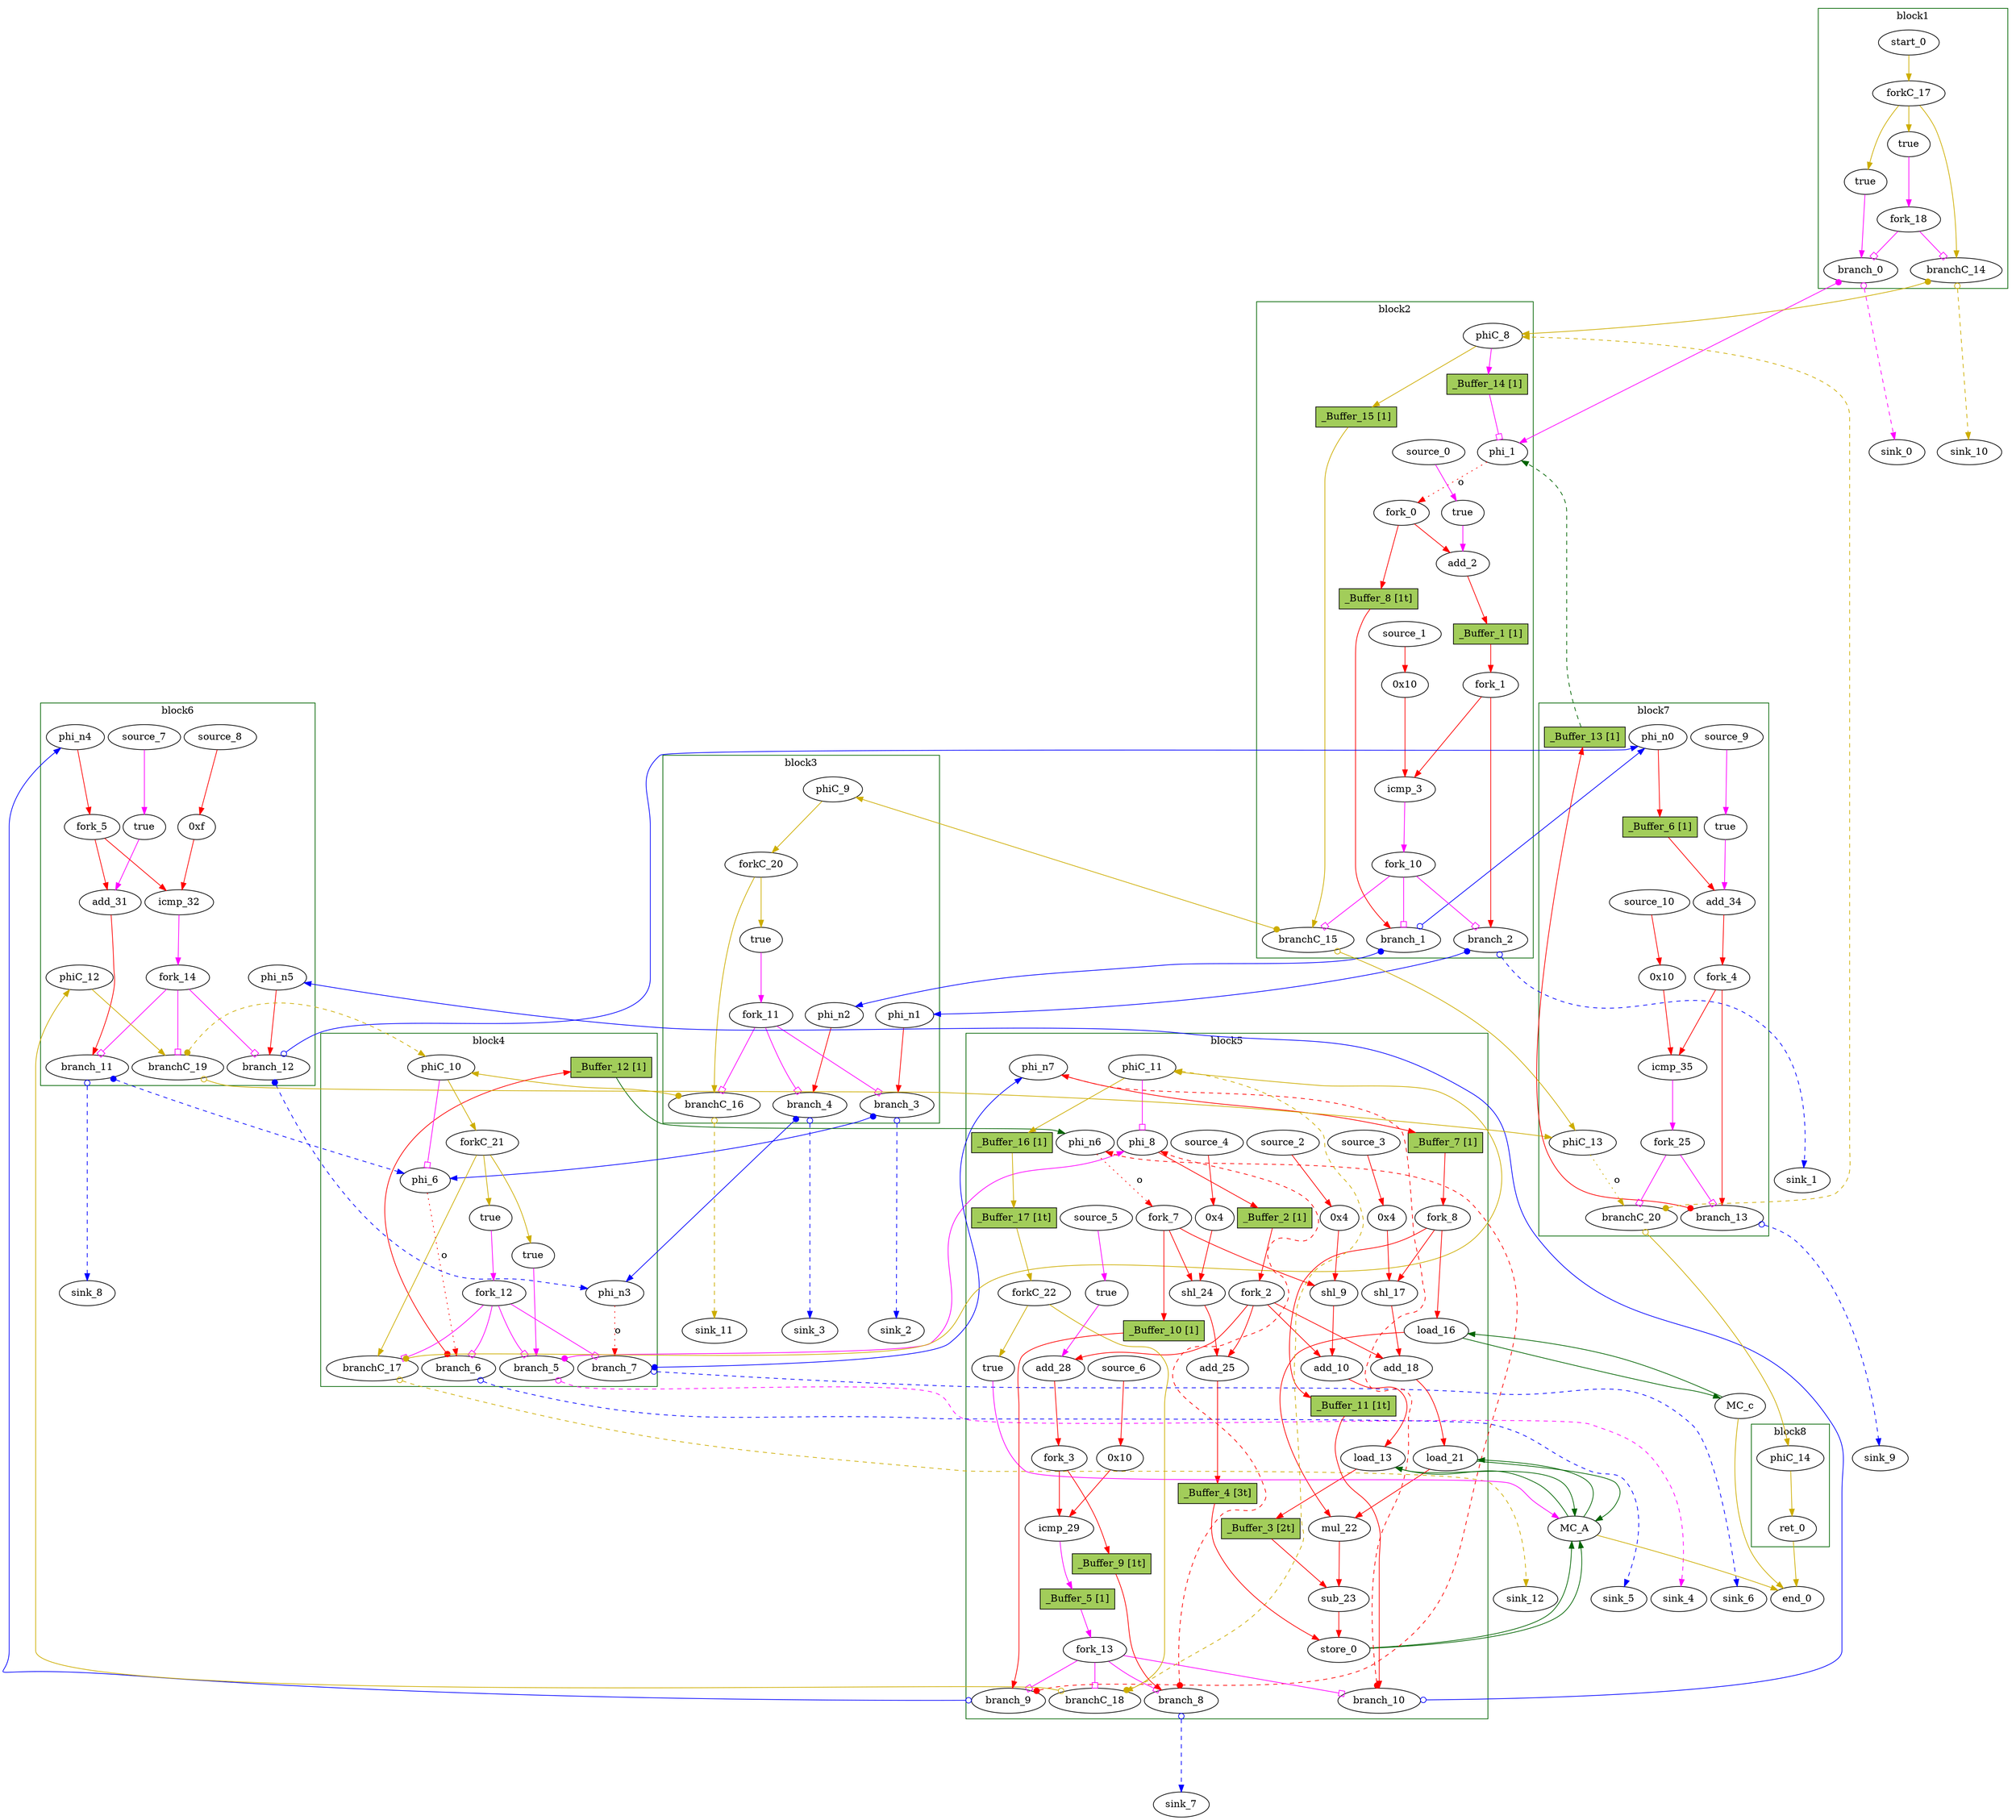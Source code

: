 // Number of blocks: 141
// Number of channels: 206
Digraph G {

  // Blocks
subgraph cluster_1 {
color = "darkgreen"
label = "block1"
  brCst_block1 [type=Constant, in="in1:1", out="out1:1", bbID = 1, value="0x1", label=true,  shape=oval];
  cst_0 [type=Constant, in="in1:1", out="out1:1", bbID = 1, value="0x1", label=true,  shape=oval];
  branch_0 [type=Branch, in="in1:1 in2?:1", out="out1+:1 out2-:1", bbID = 1,  shape=oval];
  start_0 [type=Entry, in="in1:0", out="out1:0", bbID = 1,  shape=oval];
  forkC_17 [type=Fork, in="in1:0", out="out1:0 out2:0 out3:0", bbID = 1,  shape=oval];
  branchC_14 [type=Branch, in="in1:0 in2?:1", out="out1+:0 out2-:0", bbID = 1,  shape=oval];
  fork_18 [type=Fork, in="in1:1", out="out1:1 out2:1", bbID = 1,  shape=oval];
}
subgraph cluster_2 {
color = "darkgreen"
label = "block2"
  phi_1 [type=Mux, in="in1?:1 in2:5 in3:5", out="out1:5", delay=1.397, bbID = 2,  shape=oval];
  cst_1 [type=Constant, in="in1:1", out="out1:1", bbID = 2, value="0x1", label=true,  shape=oval];
  add_2 [type=Operator, in="in1:6 in2:6", out="out1:6", op = "add_op", delay=2.287, bbID = 2,  shape=oval];
  cst_2 [type=Constant, in="in1:5", out="out1:5", bbID = 2, value="0x10", label="0x10",  shape=oval];
  icmp_3 [type=Operator, in="in1:6 in2:6", out="out1:1", op = "icmp_ult_op", delay=1.907, bbID = 2,  shape=oval];
  fork_0 [type=Fork, in="in1:5", out="out1:5 out2:5", bbID = 2,  shape=oval];
  fork_1 [type=Fork, in="in1:6", out="out1:6 out2:6", bbID = 2,  shape=oval];
  branch_1 [type=Branch, in="in1:5 in2?:1", out="out1+:5 out2-:5", bbID = 2,  shape=oval];
  branch_2 [type=Branch, in="in1:6 in2?:1", out="out1+:6 out2-:6", bbID = 2,  shape=oval];
  fork_10 [type=Fork, in="in1:1", out="out1:1 out2:1 out3:1", bbID = 2,  shape=oval];
  phiC_8 [type=CntrlMerge, in="in1:0 in2:0", out="out1:0 out2?:1", bbID = 2,  shape=oval];
  branchC_15 [type=Branch, in="in1:0 in2?:1", out="out1+:0 out2-:0", bbID = 2,  shape=oval];
  source_0 [type=Source, out="out1:1", bbID = 2,  shape=oval];
  source_1 [type=Source, out="out1:5", bbID = 2,  shape=oval];
  _Buffer_1 [type=Buffer, in="in1:6", out="out1:6", bbID = 2, slots=1, transparent=false, label="_Buffer_1 [1]",  shape=box, style=filled, fillcolor=darkolivegreen3, height = 0.4];
  _Buffer_8 [type=Buffer, in="in1:5", out="out1:5", bbID = 2, slots=1, transparent=true, label="_Buffer_8 [1t]",  shape=box, style=filled, fillcolor=darkolivegreen3, height = 0.4];
  _Buffer_14 [type=Buffer, in="in1:1", out="out1:1", bbID = 2, slots=1, transparent=false, label="_Buffer_14 [1]",  shape=box, style=filled, fillcolor=darkolivegreen3, height = 0.4];
  _Buffer_15 [type=Buffer, in="in1:0", out="out1:0", bbID = 2, slots=1, transparent=false, label="_Buffer_15 [1]",  shape=box, style=filled, fillcolor=darkolivegreen3, height = 0.4];
}
subgraph cluster_3 {
color = "darkgreen"
label = "block3"
  brCst_block3 [type=Constant, in="in1:1", out="out1:1", bbID = 3, value="0x1", label=true,  shape=oval];
  phi_n1 [type=Merge, in="in1:6", out="out1:6", bbID = 3,  shape=oval];
  phi_n2 [type=Merge, in="in1:5", out="out1:5", bbID = 3,  shape=oval];
  branch_3 [type=Branch, in="in1:6 in2?:1", out="out1+:6 out2-:6", bbID = 3,  shape=oval];
  branch_4 [type=Branch, in="in1:5 in2?:1", out="out1+:5 out2-:5", bbID = 3,  shape=oval];
  fork_11 [type=Fork, in="in1:1", out="out1:1 out2:1 out3:1", bbID = 3,  shape=oval];
  phiC_9 [type=Merge, in="in1:0", out="out1:0", bbID = 3,  shape=oval];
  forkC_20 [type=Fork, in="in1:0", out="out1:0 out2:0", bbID = 3,  shape=oval];
  branchC_16 [type=Branch, in="in1:0 in2?:1", out="out1+:0 out2-:0", bbID = 3,  shape=oval];
}
subgraph cluster_4 {
color = "darkgreen"
label = "block4"
  phi_6 [type=Mux, in="in1?:1 in2:5 in3:5", out="out1:5", delay=1.397, bbID = 4,  shape=oval];
  brCst_block4 [type=Constant, in="in1:1", out="out1:1", bbID = 4, value="0x1", label=true,  shape=oval];
  cst_3 [type=Constant, in="in1:1", out="out1:1", bbID = 4, value="0x1", label=true,  shape=oval];
  phi_n3 [type=Merge, in="in1:5 in2:5", out="out1:5", delay=1.397, bbID = 4,  shape=oval];
  branch_5 [type=Branch, in="in1:1 in2?:1", out="out1+:1 out2-:1", bbID = 4,  shape=oval];
  branch_6 [type=Branch, in="in1:5 in2?:1", out="out1+:5 out2-:5", bbID = 4,  shape=oval];
  branch_7 [type=Branch, in="in1:5 in2?:1", out="out1+:5 out2-:5", bbID = 4,  shape=oval];
  fork_12 [type=Fork, in="in1:1", out="out1:1 out2:1 out3:1 out4:1", bbID = 4,  shape=oval];
  phiC_10 [type=CntrlMerge, in="in1:0 in2:0", out="out1:0 out2?:1", bbID = 4,  shape=oval];
  forkC_21 [type=Fork, in="in1:0", out="out1:0 out2:0 out3:0", bbID = 4,  shape=oval];
  branchC_17 [type=Branch, in="in1:0 in2?:1", out="out1+:0 out2-:0", bbID = 4,  shape=oval];
  _Buffer_12 [type=Buffer, in="in1:5", out="out1:5", bbID = 4, slots=1, transparent=false, label="_Buffer_12 [1]",  shape=box, style=filled, fillcolor=darkolivegreen3, height = 0.4];
}
subgraph cluster_5 {
color = "darkgreen"
label = "block5"
  phi_8 [type=Mux, in="in1?:1 in2:5 in3:5", out="out1:5", delay=1.397, bbID = 5,  shape=oval];
  cst_4 [type=Constant, in="in1:3", out="out1:3", bbID = 5, value="0x4", label="0x4", retimingDiff=0.5,  shape=oval];
  shl_9 [type=Operator, in="in1:9 in2:9", out="out1:9", op = "shl_op", bbID = 5, retimingDiff=0.5,  shape=oval];
  add_10 [type=Operator, in="in1:10 in2:10", out="out1:10", op = "add_op", delay=2.287, bbID = 5, retimingDiff=0.5,  shape=oval];
  load_13 [type=Operator, in="in1:32 in2:10", out="out1:32 out2:10", op = "mc_load_op", delay=1.412, latency=2, bbID = 5, portID = 0, offset = 0, retimingDiff=1,  shape=oval];
  load_16 [type=Operator, in="in1:32 in2:5", out="out1:32 out2:5", op = "mc_load_op", delay=1.412, latency=2, bbID = 5, portID = 0, offset = 0, retimingDiff=1,  shape=oval];
  cst_5 [type=Constant, in="in1:3", out="out1:3", bbID = 5, value="0x4", label="0x4", retimingDiff=0.5,  shape=oval];
  shl_17 [type=Operator, in="in1:9 in2:9", out="out1:9", op = "shl_op", bbID = 5, retimingDiff=0.5,  shape=oval];
  add_18 [type=Operator, in="in1:10 in2:10", out="out1:10", op = "add_op", delay=2.287, bbID = 5, retimingDiff=0.5,  shape=oval];
  load_21 [type=Operator, in="in1:32 in2:10", out="out1:32 out2:10", op = "mc_load_op", delay=1.412, latency=2, bbID = 5, portID = 1, offset = 0, retimingDiff=1,  shape=oval];
  mul_22 [type=Operator, in="in1:32 in2:32", out="out1:32", op = "mul_op", latency=4, bbID = 5, retimingDiff=2,  shape=oval];
  sub_23 [type=Operator, in="in1:32 in2:32", out="out1:32", op = "sub_op", delay=2.287, bbID = 5, retimingDiff=3.5,  shape=oval];
  cst_6 [type=Constant, in="in1:3", out="out1:3", bbID = 5, value="0x4", label="0x4", retimingDiff=0.5,  shape=oval];
  shl_24 [type=Operator, in="in1:9 in2:9", out="out1:9", op = "shl_op", bbID = 5, retimingDiff=0.5,  shape=oval];
  add_25 [type=Operator, in="in1:10 in2:10", out="out1:10", op = "add_op", delay=2.287, bbID = 5, retimingDiff=0.5,  shape=oval];
  store_0 [type=Operator, in="in1:32 in2:10", out="out1:32 out2:10", op = "mc_store_op", delay=0.672, bbID = 5, portID = 0, offset = 0, retimingDiff=3.5,  shape=oval];
  cst_7 [type=Constant, in="in1:1", out="out1:1", bbID = 5, value="0x1", label=true, retimingDiff=0.5,  shape=oval];
  add_28 [type=Operator, in="in1:5 in2:5", out="out1:5", op = "add_op", delay=2.287, bbID = 5, retimingDiff=0.5,  shape=oval];
  cst_8 [type=Constant, in="in1:5", out="out1:5", bbID = 5, value="0x10", label="0x10", retimingDiff=0.5,  shape=oval];
  icmp_29 [type=Operator, in="in1:5 in2:5", out="out1:1", op = "icmp_ult_op", delay=1.907, bbID = 5, retimingDiff=0.5,  shape=oval];
  phi_n6 [type=Merge, in="in1:5 in2:5", out="out1:5", delay=1.397, bbID = 5,  shape=oval];
  phi_n7 [type=Merge, in="in1:5 in2:5", out="out1:5", delay=1.397, bbID = 5,  shape=oval];
  fork_2 [type=Fork, in="in1:5", out="out1:5 out2:5 out3:5 out4:5", bbID = 5, retimingDiff=0.5,  shape=oval];
  fork_3 [type=Fork, in="in1:5", out="out1:5 out2:5", bbID = 5, retimingDiff=0.5,  shape=oval];
  fork_7 [type=Fork, in="in1:5", out="out1:5 out2:5 out3:5", bbID = 5, retimingDiff=0.5,  shape=oval];
  fork_8 [type=Fork, in="in1:5", out="out1:5 out2:5 out3:5", bbID = 5, retimingDiff=0.5,  shape=oval];
  branch_8 [type=Branch, in="in1:5 in2?:1", out="out1+:5 out2-:5", bbID = 5, retimingDiff=1,  shape=oval];
  branch_9 [type=Branch, in="in1:5 in2?:1", out="out1+:5 out2-:5", bbID = 5, retimingDiff=1,  shape=oval];
  branch_10 [type=Branch, in="in1:5 in2?:1", out="out1+:5 out2-:5", bbID = 5, retimingDiff=1,  shape=oval];
  fork_13 [type=Fork, in="in1:1", out="out1:1 out2:1 out3:1 out4:1", bbID = 5, retimingDiff=1,  shape=oval];
  cst_13 [type=Constant, in="in1:1", out="out1:1", bbID = 5, value="0x1", label=true, retimingDiff=1,  shape=oval];
  phiC_11 [type=CntrlMerge, in="in1:0 in2:0", out="out1:0 out2?:1", bbID = 5,  shape=oval];
  forkC_22 [type=Fork, in="in1:0", out="out1:0 out2:0", bbID = 5, retimingDiff=1,  shape=oval];
  branchC_18 [type=Branch, in="in1:0 in2?:1", out="out1+:0 out2-:0", bbID = 5, retimingDiff=1,  shape=oval];
  source_2 [type=Source, out="out1:3", bbID = 5, retimingDiff=0.5,  shape=oval];
  source_3 [type=Source, out="out1:3", bbID = 5, retimingDiff=0.5,  shape=oval];
  source_4 [type=Source, out="out1:3", bbID = 5, retimingDiff=0.5,  shape=oval];
  source_5 [type=Source, out="out1:1", bbID = 5, retimingDiff=0.5,  shape=oval];
  source_6 [type=Source, out="out1:5", bbID = 5, retimingDiff=0.5,  shape=oval];
  _Buffer_2 [type=Buffer, in="in1:5", out="out1:5", bbID = 5, slots=1, transparent=false, label="_Buffer_2 [1]",  shape=box, style=filled, fillcolor=darkolivegreen3, height = 0.4];
  _Buffer_3 [type=Buffer, in="in1:32", out="out1:32", bbID = 5, slots=2, transparent=true, label="_Buffer_3 [2t]",  shape=box, style=filled, fillcolor=darkolivegreen3, height = 0.4];
  _Buffer_4 [type=Buffer, in="in1:10", out="out1:10", bbID = 5, slots=3, transparent=true, label="_Buffer_4 [3t]",  shape=box, style=filled, fillcolor=darkolivegreen3, height = 0.4];
  _Buffer_5 [type=Buffer, in="in1:1", out="out1:1", bbID = 5, slots=1, transparent=false, label="_Buffer_5 [1]",  shape=box, style=filled, fillcolor=darkolivegreen3, height = 0.4];
  _Buffer_7 [type=Buffer, in="in1:5", out="out1:5", bbID = 5, slots=1, transparent=false, label="_Buffer_7 [1]",  shape=box, style=filled, fillcolor=darkolivegreen3, height = 0.4];
  _Buffer_9 [type=Buffer, in="in1:5", out="out1:5", bbID = 5, slots=1, transparent=true, label="_Buffer_9 [1t]",  shape=box, style=filled, fillcolor=darkolivegreen3, height = 0.4];
  _Buffer_10 [type=Buffer, in="in1:5", out="out1:5", bbID = 5, slots=1, transparent=false, label="_Buffer_10 [1]",  shape=box, style=filled, fillcolor=darkolivegreen3, height = 0.4];
  _Buffer_11 [type=Buffer, in="in1:5", out="out1:5", bbID = 5, slots=1, transparent=true, label="_Buffer_11 [1t]",  shape=box, style=filled, fillcolor=darkolivegreen3, height = 0.4];
  _Buffer_16 [type=Buffer, in="in1:0", out="out1:0", bbID = 5, slots=1, transparent=false, label="_Buffer_16 [1]",  shape=box, style=filled, fillcolor=darkolivegreen3, height = 0.4];
  _Buffer_17 [type=Buffer, in="in1:0", out="out1:0", bbID = 5, slots=1, transparent=true, label="_Buffer_17 [1t]",  shape=box, style=filled, fillcolor=darkolivegreen3, height = 0.4];
}
subgraph cluster_6 {
color = "darkgreen"
label = "block6"
  cst_9 [type=Constant, in="in1:1", out="out1:1", bbID = 6, value="0x1", label=true,  shape=oval];
  add_31 [type=Operator, in="in1:5 in2:5", out="out1:5", op = "add_op", delay=2.287, bbID = 6,  shape=oval];
  cst_10 [type=Constant, in="in1:4", out="out1:4", bbID = 6, value="0xf", label="0xf",  shape=oval];
  icmp_32 [type=Operator, in="in1:6 in2:6", out="out1:1", op = "icmp_slt_op", delay=1.907, bbID = 6,  shape=oval];
  phi_n4 [type=Merge, in="in1:5", out="out1:5", bbID = 6,  shape=oval];
  phi_n5 [type=Merge, in="in1:5", out="out1:5", bbID = 6,  shape=oval];
  fork_5 [type=Fork, in="in1:5", out="out1:5 out2:5", bbID = 6,  shape=oval];
  branch_11 [type=Branch, in="in1:5 in2?:1", out="out1+:5 out2-:5", bbID = 6,  shape=oval];
  branch_12 [type=Branch, in="in1:5 in2?:1", out="out1+:5 out2-:5", bbID = 6,  shape=oval];
  fork_14 [type=Fork, in="in1:1", out="out1:1 out2:1 out3:1", bbID = 6,  shape=oval];
  phiC_12 [type=Merge, in="in1:0", out="out1:0", bbID = 6,  shape=oval];
  branchC_19 [type=Branch, in="in1:0 in2?:1", out="out1+:0 out2-:0", bbID = 6,  shape=oval];
  source_7 [type=Source, out="out1:1", bbID = 6,  shape=oval];
  source_8 [type=Source, out="out1:4", bbID = 6,  shape=oval];
}
subgraph cluster_7 {
color = "darkgreen"
label = "block7"
  cst_11 [type=Constant, in="in1:1", out="out1:1", bbID = 7, value="0x1", label=true,  shape=oval];
  add_34 [type=Operator, in="in1:5 in2:5", out="out1:5", op = "add_op", delay=2.287, bbID = 7,  shape=oval];
  cst_12 [type=Constant, in="in1:5", out="out1:5", bbID = 7, value="0x10", label="0x10",  shape=oval];
  icmp_35 [type=Operator, in="in1:5 in2:5", out="out1:1", op = "icmp_ult_op", delay=1.907, bbID = 7,  shape=oval];
  phi_n0 [type=Merge, in="in1:5 in2:5", out="out1:5", delay=1.397, bbID = 7,  shape=oval];
  fork_4 [type=Fork, in="in1:5", out="out1:5 out2:5", bbID = 7,  shape=oval];
  branch_13 [type=Branch, in="in1:5 in2?:1", out="out1+:5 out2-:5", bbID = 7,  shape=oval];
  phiC_13 [type=Merge, in="in1:0 in2:0", out="out1:0", bbID = 7,  shape=oval];
  branchC_20 [type=Branch, in="in1:0 in2?:1", out="out1+:0 out2-:0", bbID = 7,  shape=oval];
  fork_25 [type=Fork, in="in1:1", out="out1:1 out2:1", bbID = 7,  shape=oval];
  source_9 [type=Source, out="out1:1", bbID = 7,  shape=oval];
  source_10 [type=Source, out="out1:5", bbID = 7,  shape=oval];
  _Buffer_6 [type=Buffer, in="in1:5", out="out1:5", bbID = 7, slots=1, transparent=false, label="_Buffer_6 [1]",  shape=box, style=filled, fillcolor=darkolivegreen3, height = 0.4];
  _Buffer_13 [type=Buffer, in="in1:5", out="out1:5", bbID = 7, slots=1, transparent=false, label="_Buffer_13 [1]",  shape=box, style=filled, fillcolor=darkolivegreen3, height = 0.4];
}
subgraph cluster_8 {
color = "darkgreen"
label = "block8"
  ret_0 [type=Operator, in="in1:0", out="out1:0", op = "ret_op", bbID = 8,  shape=oval];
  phiC_14 [type=Merge, in="in1:0", out="out1:0", bbID = 8,  shape=oval];
}
  MC_A [type=MC, in="in1:32*c0 in2:10*l0a in3:10*l1a in4:10*s0a in5:32*s0d", out="out1:32*l0d out2:32*l1d out3:0*e", bbID = 0, memory = "A", bbcount = 1, ldcount = 2, stcount = 1, ];
  MC_c [type=MC, in="in1:5*l0a", out="out1:32*l0d out2:0*e", bbID = 0, memory = "c", bbcount = 0, ldcount = 1, stcount = 0, ];
  end_0 [type=Exit, in="in1:0*e in2:0*e in3:0", out="out1:0", bbID = 0,  shape=oval];
  sink_0 [type=Sink, in="in1:1", bbID = 0,  shape=oval];
  sink_1 [type=Sink, in="in1:6", bbID = 0,  shape=oval];
  sink_2 [type=Sink, in="in1:6", bbID = 0,  shape=oval];
  sink_3 [type=Sink, in="in1:5", bbID = 0,  shape=oval];
  sink_4 [type=Sink, in="in1:1", bbID = 0,  shape=oval];
  sink_5 [type=Sink, in="in1:5", bbID = 0,  shape=oval];
  sink_6 [type=Sink, in="in1:5", bbID = 0,  shape=oval];
  sink_7 [type=Sink, in="in1:5", bbID = 0,  shape=oval];
  sink_8 [type=Sink, in="in1:5", bbID = 0,  shape=oval];
  sink_9 [type=Sink, in="in1:5", bbID = 0,  shape=oval];
  sink_10 [type=Sink, in="in1:0", bbID = 0,  shape=oval];
  sink_11 [type=Sink, in="in1:0", bbID = 0,  shape=oval];
  sink_12 [type=Sink, in="in1:0", bbID = 0,  shape=oval];

  // Channels
  brCst_block1 -> fork_18 [from=out1, to=in1, arrowhead=normal, color=magenta];
  cst_0 -> branch_0 [from=out1, to=in1, arrowhead=normal, color=magenta];
  phi_1 -> fork_0 [from=out1, to=in1, arrowhead=normal, color=red, slots=1, style=dotted, label="o", transparent=true];
  cst_1 -> add_2 [from=out1, to=in2, arrowhead=normal, color=magenta];
  add_2 -> _Buffer_1 [from=out1, to=in1, arrowhead=normal, color=red];
  cst_2 -> icmp_3 [from=out1, to=in2, arrowhead=normal, color=red];
  icmp_3 -> fork_10 [from=out1, to=in1, arrowhead=normal, color=magenta];
  brCst_block3 -> fork_11 [from=out1, to=in1, arrowhead=normal, color=magenta];
  phi_6 -> branch_6 [from=out1, to=in1, arrowhead=normal, color=red, slots=1, style=dotted, label="o", transparent=true];
  brCst_block4 -> fork_12 [from=out1, to=in1, arrowhead=normal, color=magenta];
  cst_3 -> branch_5 [from=out1, to=in1, arrowhead=normal, color=magenta];
  phi_8 -> _Buffer_2 [from=out1, to=in1, arrowhead=normal, color=red];
  cst_4 -> shl_9 [from=out1, to=in2, arrowhead=normal, color=red];
  shl_9 -> add_10 [from=out1, to=in1, arrowhead=normal, color=red];
  add_10 -> load_13 [from=out1, to=in2, arrowhead=normal, color=red];
  load_13 -> _Buffer_3 [from=out1, to=in1, arrowhead=normal, color=red];
  load_13 -> MC_A [from=out2, to=in2, arrowhead=normal, color=darkgreen];
  load_16 -> mul_22 [from=out1, to=in1, arrowhead=normal, color=red];
  load_16 -> MC_c [from=out2, to=in1, arrowhead=normal, color=darkgreen];
  cst_5 -> shl_17 [from=out1, to=in2, arrowhead=normal, color=red];
  shl_17 -> add_18 [from=out1, to=in1, arrowhead=normal, color=red];
  add_18 -> load_21 [from=out1, to=in2, arrowhead=normal, color=red];
  load_21 -> mul_22 [from=out1, to=in2, arrowhead=normal, color=red];
  load_21 -> MC_A [from=out2, to=in3, arrowhead=normal, color=darkgreen];
  mul_22 -> sub_23 [from=out1, to=in2, arrowhead=normal, color=red];
  sub_23 -> store_0 [from=out1, to=in1, arrowhead=normal, color=red];
  cst_6 -> shl_24 [from=out1, to=in2, arrowhead=normal, color=red];
  shl_24 -> add_25 [from=out1, to=in1, arrowhead=normal, color=red];
  add_25 -> _Buffer_4 [from=out1, to=in1, arrowhead=normal, color=red];
  store_0 -> MC_A [from=out2, to=in4, arrowhead=normal, color=darkgreen];
  store_0 -> MC_A [from=out1, to=in5, arrowhead=normal, color=darkgreen];
  cst_7 -> add_28 [from=out1, to=in2, arrowhead=normal, color=magenta];
  add_28 -> fork_3 [from=out1, to=in1, arrowhead=normal, color=red];
  cst_8 -> icmp_29 [from=out1, to=in2, arrowhead=normal, color=red];
  icmp_29 -> _Buffer_5 [from=out1, to=in1, arrowhead=normal, color=magenta];
  cst_9 -> add_31 [from=out1, to=in2, arrowhead=normal, color=magenta];
  add_31 -> branch_11 [from=out1, to=in1, arrowhead=normal, color=red];
  cst_10 -> icmp_32 [from=out1, to=in2, arrowhead=normal, color=red];
  icmp_32 -> fork_14 [from=out1, to=in1, arrowhead=normal, color=magenta];
  cst_11 -> add_34 [from=out1, to=in2, arrowhead=normal, color=magenta];
  add_34 -> fork_4 [from=out1, to=in1, arrowhead=normal, color=red];
  cst_12 -> icmp_35 [from=out1, to=in2, arrowhead=normal, color=red];
  icmp_35 -> fork_25 [from=out1, to=in1, arrowhead=normal, color=magenta];
  ret_0 -> end_0 [from=out1, to=in3, arrowhead=normal, color=gold3];
  phi_n0 -> _Buffer_6 [from=out1, to=in1, arrowhead=normal, color=red];
  phi_n1 -> branch_3 [from=out1, to=in1, arrowhead=normal, color=red];
  phi_n2 -> branch_4 [from=out1, to=in1, arrowhead=normal, color=red];
  phi_n3 -> branch_7 [from=out1, to=in1, arrowhead=normal, color=red, slots=1, style=dotted, label="o", transparent=true];
  phi_n4 -> fork_5 [from=out1, to=in1, arrowhead=normal, color=red];
  phi_n5 -> branch_12 [from=out1, to=in1, arrowhead=normal, color=red];
  phi_n6 -> fork_7 [from=out1, to=in1, arrowhead=normal, color=red, slots=1, style=dotted, label="o", transparent=true];
  phi_n7 -> _Buffer_7 [from=out1, to=in1, arrowhead=normal, color=red];
  fork_0 -> add_2 [from=out1, to=in1, arrowhead=normal, color=red];
  fork_0 -> _Buffer_8 [from=out2, to=in1, arrowhead=normal, color=red];
  fork_1 -> icmp_3 [from=out1, to=in1, arrowhead=normal, color=red];
  fork_1 -> branch_2 [from=out2, to=in1, arrowhead=normal, color=red];
  fork_2 -> add_10 [from=out1, to=in2, arrowhead=normal, color=red];
  fork_2 -> add_18 [from=out2, to=in2, arrowhead=normal, color=red];
  fork_2 -> add_25 [from=out3, to=in2, arrowhead=normal, color=red];
  fork_2 -> add_28 [from=out4, to=in1, arrowhead=normal, color=red];
  fork_3 -> icmp_29 [from=out1, to=in1, arrowhead=normal, color=red];
  fork_3 -> _Buffer_9 [from=out2, to=in1, arrowhead=normal, color=red];
  fork_4 -> icmp_35 [from=out1, to=in1, arrowhead=normal, color=red];
  fork_4 -> branch_13 [from=out2, to=in1, arrowhead=normal, color=red];
  fork_5 -> add_31 [from=out1, to=in1, arrowhead=normal, color=red];
  fork_5 -> icmp_32 [from=out2, to=in1, arrowhead=normal, color=red];
  fork_7 -> shl_9 [from=out1, to=in1, arrowhead=normal, color=red];
  fork_7 -> shl_24 [from=out2, to=in1, arrowhead=normal, color=red];
  fork_7 -> _Buffer_10 [from=out3, to=in1, arrowhead=normal, color=red];
  fork_8 -> load_16 [from=out1, to=in2, arrowhead=normal, color=red];
  fork_8 -> shl_17 [from=out2, to=in1, arrowhead=normal, color=red];
  fork_8 -> _Buffer_11 [from=out3, to=in1, arrowhead=normal, color=red];
  branch_0 -> phi_1 [from=out1, to=in2, dir=both, arrowtail=dot, arrowhead=normal, color=magenta];
  branch_0 -> sink_0 [from=out2, to=in1, dir=both, arrowtail=odot, arrowhead=normal, color=magenta, style=dashed, minlen = 3];
  branch_1 -> phi_n0 [from=out2, to=in1, dir=both, arrowtail=odot, arrowhead=normal, color=blue];
  branch_1 -> phi_n2 [from=out1, to=in1, dir=both, arrowtail=dot, arrowhead=normal, color=blue];
  branch_2 -> phi_n1 [from=out1, to=in1, dir=both, arrowtail=dot, arrowhead=normal, color=blue];
  branch_2 -> sink_1 [from=out2, to=in1, dir=both, arrowtail=odot, arrowhead=normal, color=blue, style=dashed, minlen = 3];
  fork_10 -> branch_1 [from=out2, to=in2, arrowhead=obox, color=magenta];
  fork_10 -> branch_2 [from=out1, to=in2, arrowhead=obox, color=magenta];
  fork_10 -> branchC_15 [from=out3, to=in2, arrowhead=obox, color=magenta];
  branch_3 -> phi_6 [from=out1, to=in2, dir=both, arrowtail=dot, arrowhead=normal, color=blue];
  branch_3 -> sink_2 [from=out2, to=in1, dir=both, arrowtail=odot, arrowhead=normal, color=blue, style=dashed, minlen = 3];
  branch_4 -> phi_n3 [from=out1, to=in1, dir=both, arrowtail=dot, arrowhead=normal, color=blue];
  branch_4 -> sink_3 [from=out2, to=in1, dir=both, arrowtail=odot, arrowhead=normal, color=blue, style=dashed, minlen = 3];
  fork_11 -> branch_3 [from=out2, to=in2, arrowhead=obox, color=magenta];
  fork_11 -> branch_4 [from=out1, to=in2, arrowhead=obox, color=magenta];
  fork_11 -> branchC_16 [from=out3, to=in2, arrowhead=obox, color=magenta];
  branch_5 -> phi_8 [from=out1, to=in2, dir=both, arrowtail=dot, arrowhead=normal, color=magenta];
  branch_5 -> sink_4 [from=out2, to=in1, dir=both, arrowtail=odot, arrowhead=normal, color=magenta, style=dashed, minlen = 3];
  branch_6 -> _Buffer_12 [from=out1, to=in1, dir=both, arrowtail=dot, arrowhead=normal, color=red, constraint=false];
  branch_6 -> sink_5 [from=out2, to=in1, dir=both, arrowtail=odot, arrowhead=normal, color=blue, style=dashed, minlen = 3];
  branch_7 -> phi_n7 [from=out1, to=in1, dir=both, arrowtail=dot, arrowhead=normal, color=blue];
  branch_7 -> sink_6 [from=out2, to=in1, dir=both, arrowtail=odot, arrowhead=normal, color=blue, style=dashed, minlen = 3];
  fork_12 -> branch_5 [from=out3, to=in2, arrowhead=obox, color=magenta];
  fork_12 -> branch_6 [from=out2, to=in2, arrowhead=obox, color=magenta];
  fork_12 -> branch_7 [from=out1, to=in2, arrowhead=obox, color=magenta];
  fork_12 -> branchC_17 [from=out4, to=in2, arrowhead=obox, color=magenta];
  branch_8 -> phi_8 [from=out1, to=in3, dir=both, arrowtail=dot, arrowhead=normal, color=red, constraint=false, style=dashed, minlen = 3];
  branch_8 -> sink_7 [from=out2, to=in1, dir=both, arrowtail=odot, arrowhead=normal, color=blue, style=dashed, minlen = 3];
  branch_9 -> phi_n4 [from=out2, to=in1, dir=both, arrowtail=odot, arrowhead=normal, color=blue];
  branch_9 -> phi_n6 [from=out1, to=in2, dir=both, arrowtail=dot, arrowhead=normal, color=red, constraint=false, style=dashed, minlen = 3];
  branch_10 -> phi_n5 [from=out2, to=in1, dir=both, arrowtail=odot, arrowhead=normal, color=blue];
  branch_10 -> phi_n7 [from=out1, to=in2, dir=both, arrowtail=dot, arrowhead=normal, color=red, constraint=false, style=dashed, minlen = 3];
  fork_13 -> branch_8 [from=out3, to=in2, arrowhead=obox, color=magenta];
  fork_13 -> branch_9 [from=out2, to=in2, arrowhead=obox, color=magenta];
  fork_13 -> branch_10 [from=out1, to=in2, arrowhead=obox, color=magenta];
  fork_13 -> branchC_18 [from=out4, to=in2, arrowhead=obox, color=magenta];
  branch_11 -> phi_6 [from=out1, to=in3, dir=both, arrowtail=dot, arrowhead=normal, color=blue, style=dashed, minlen = 3];
  branch_11 -> sink_8 [from=out2, to=in1, dir=both, arrowtail=odot, arrowhead=normal, color=blue, style=dashed, minlen = 3];
  branch_12 -> phi_n0 [from=out2, to=in2, dir=both, arrowtail=odot, arrowhead=normal, color=blue];
  branch_12 -> phi_n3 [from=out1, to=in2, dir=both, arrowtail=dot, arrowhead=normal, color=blue, style=dashed, minlen = 3];
  fork_14 -> branch_11 [from=out2, to=in2, arrowhead=obox, color=magenta];
  fork_14 -> branch_12 [from=out1, to=in2, arrowhead=obox, color=magenta];
  fork_14 -> branchC_19 [from=out3, to=in2, arrowhead=obox, color=magenta];
  branch_13 -> _Buffer_13 [from=out1, to=in1, dir=both, arrowtail=dot, arrowhead=normal, color=red, constraint=false];
  branch_13 -> sink_9 [from=out2, to=in1, dir=both, arrowtail=odot, arrowhead=normal, color=blue, style=dashed, minlen = 3];
  MC_A -> load_13 [from=out1, to=in1, arrowhead=normal, color=darkgreen];
  MC_A -> load_21 [from=out2, to=in1, arrowhead=normal, color=darkgreen];
  MC_A -> end_0 [from=out3, to=in1, arrowhead=normal, color=gold3];
  MC_c -> load_16 [from=out1, to=in1, arrowhead=normal, color=darkgreen];
  MC_c -> end_0 [from=out2, to=in2, arrowhead=normal, color=gold3];
  cst_13 -> MC_A [from=out1, to=in1, arrowhead=normal, color=magenta];
  start_0 -> forkC_17 [from=out1, to=in1, arrowhead=normal, color=gold3];
  forkC_17 -> brCst_block1 [from=out3, to=in1, arrowhead=normal, color=gold3];
  forkC_17 -> cst_0 [from=out1, to=in1, arrowhead=normal, color=gold3];
  forkC_17 -> branchC_14 [from=out2, to=in1, arrowhead=normal, color=gold3];
  branchC_14 -> phiC_8 [from=out1, to=in1, dir=both, arrowtail=dot, arrowhead=normal, color=gold3];
  branchC_14 -> sink_10 [from=out2, to=in1, dir=both, arrowtail=odot, arrowhead=normal, color=gold3, style=dashed, minlen = 3];
  fork_18 -> branch_0 [from=out1, to=in2, arrowhead=obox, color=magenta];
  fork_18 -> branchC_14 [from=out2, to=in2, arrowhead=obox, color=magenta];
  phiC_8 -> _Buffer_14 [from=out2, to=in1, arrowhead=normal, color=magenta];
  phiC_8 -> _Buffer_15 [from=out1, to=in1, arrowhead=normal, color=gold3];
  branchC_15 -> phiC_9 [from=out1, to=in1, dir=both, arrowtail=dot, arrowhead=normal, color=gold3];
  branchC_15 -> phiC_13 [from=out2, to=in1, dir=both, arrowtail=odot, arrowhead=normal, color=gold3];
  phiC_9 -> forkC_20 [from=out1, to=in1, arrowhead=normal, color=gold3];
  forkC_20 -> brCst_block3 [from=out2, to=in1, arrowhead=normal, color=gold3];
  forkC_20 -> branchC_16 [from=out1, to=in1, arrowhead=normal, color=gold3];
  branchC_16 -> phiC_10 [from=out1, to=in1, dir=both, arrowtail=dot, arrowhead=normal, color=gold3];
  branchC_16 -> sink_11 [from=out2, to=in1, dir=both, arrowtail=odot, arrowhead=normal, color=gold3, style=dashed, minlen = 3];
  phiC_10 -> phi_6 [from=out2, to=in1, arrowhead=obox, color=magenta];
  phiC_10 -> forkC_21 [from=out1, to=in1, arrowhead=normal, color=gold3];
  forkC_21 -> brCst_block4 [from=out3, to=in1, arrowhead=normal, color=gold3];
  forkC_21 -> cst_3 [from=out1, to=in1, arrowhead=normal, color=gold3];
  forkC_21 -> branchC_17 [from=out2, to=in1, arrowhead=normal, color=gold3];
  branchC_17 -> phiC_11 [from=out1, to=in1, dir=both, arrowtail=dot, arrowhead=normal, color=gold3];
  branchC_17 -> sink_12 [from=out2, to=in1, dir=both, arrowtail=odot, arrowhead=normal, color=gold3, style=dashed, minlen = 3];
  phiC_11 -> phi_8 [from=out2, to=in1, arrowhead=obox, color=magenta];
  phiC_11 -> _Buffer_16 [from=out1, to=in1, arrowhead=normal, color=gold3];
  forkC_22 -> cst_13 [from=out1, to=in1, arrowhead=normal, color=gold3];
  forkC_22 -> branchC_18 [from=out2, to=in1, arrowhead=normal, color=gold3];
  branchC_18 -> phiC_11 [from=out1, to=in2, dir=both, arrowtail=dot, arrowhead=normal, color=gold3, constraint=false, style=dashed, minlen = 3];
  branchC_18 -> phiC_12 [from=out2, to=in1, dir=both, arrowtail=odot, arrowhead=normal, color=gold3];
  phiC_12 -> branchC_19 [from=out1, to=in1, arrowhead=normal, color=gold3];
  branchC_19 -> phiC_10 [from=out1, to=in2, dir=both, arrowtail=dot, arrowhead=normal, color=gold3, style=dashed, minlen = 3];
  branchC_19 -> phiC_13 [from=out2, to=in2, dir=both, arrowtail=odot, arrowhead=normal, color=gold3];
  phiC_13 -> branchC_20 [from=out1, to=in1, arrowhead=normal, color=gold3, slots=1, style=dotted, label="o", transparent=true];
  branchC_20 -> phiC_8 [from=out1, to=in2, dir=both, arrowtail=dot, arrowhead=normal, color=gold3, style=dashed, minlen = 3];
  branchC_20 -> phiC_14 [from=out2, to=in1, dir=both, arrowtail=odot, arrowhead=normal, color=gold3];
  fork_25 -> branch_13 [from=out1, to=in2, arrowhead=obox, color=magenta];
  fork_25 -> branchC_20 [from=out2, to=in2, arrowhead=obox, color=magenta];
  phiC_14 -> ret_0 [from=out1, to=in1, arrowhead=normal, color=gold3];
  source_0 -> cst_1 [from=out1, to=in1, arrowhead=normal, color=magenta];
  source_1 -> cst_2 [from=out1, to=in1, arrowhead=normal, color=red];
  source_2 -> cst_4 [from=out1, to=in1, arrowhead=normal, color=red];
  source_3 -> cst_5 [from=out1, to=in1, arrowhead=normal, color=red];
  source_4 -> cst_6 [from=out1, to=in1, arrowhead=normal, color=red];
  source_5 -> cst_7 [from=out1, to=in1, arrowhead=normal, color=magenta];
  source_6 -> cst_8 [from=out1, to=in1, arrowhead=normal, color=red];
  source_7 -> cst_9 [from=out1, to=in1, arrowhead=normal, color=magenta];
  source_8 -> cst_10 [from=out1, to=in1, arrowhead=normal, color=red];
  source_9 -> cst_11 [from=out1, to=in1, arrowhead=normal, color=magenta];
  source_10 -> cst_12 [from=out1, to=in1, arrowhead=normal, color=red];
  _Buffer_1 -> fork_1 [from=out1, to=in1, arrowhead=normal, color=red];
  _Buffer_2 -> fork_2 [from=out1, to=in1, arrowhead=normal, color=red];
  _Buffer_3 -> sub_23 [from=out1, to=in1, arrowhead=normal, color=red];
  _Buffer_4 -> store_0 [from=out1, to=in2, arrowhead=normal, color=red];
  _Buffer_5 -> fork_13 [from=out1, to=in1, arrowhead=normal, color=magenta];
  _Buffer_6 -> add_34 [from=out1, to=in1, arrowhead=normal, color=red];
  _Buffer_7 -> fork_8 [from=out1, to=in1, arrowhead=normal, color=red];
  _Buffer_8 -> branch_1 [from=out1, to=in1, arrowhead=normal, color=red];
  _Buffer_9 -> branch_8 [from=out1, to=in1, arrowhead=normal, color=red];
  _Buffer_10 -> branch_9 [from=out1, to=in1, arrowhead=normal, color=red];
  _Buffer_11 -> branch_10 [from=out1, to=in1, arrowhead=normal, color=red];
  _Buffer_12 -> phi_n6 [from=out1, to=in1, arrowhead=normal, color=darkgreen];
  _Buffer_13 -> phi_1 [from=out1, to=in3, arrowhead=normal, color=darkgreen, style=dashed, minlen = 3];
  _Buffer_14 -> phi_1 [from=out1, to=in1, arrowhead=obox, color=magenta];
  _Buffer_15 -> branchC_15 [from=out1, to=in1, arrowhead=normal, color=gold3];
  _Buffer_16 -> _Buffer_17 [from=out1, to=in1, arrowhead=normal, color=gold3];
  _Buffer_17 -> forkC_22 [from=out1, to=in1, arrowhead=normal, color=gold3];
}
